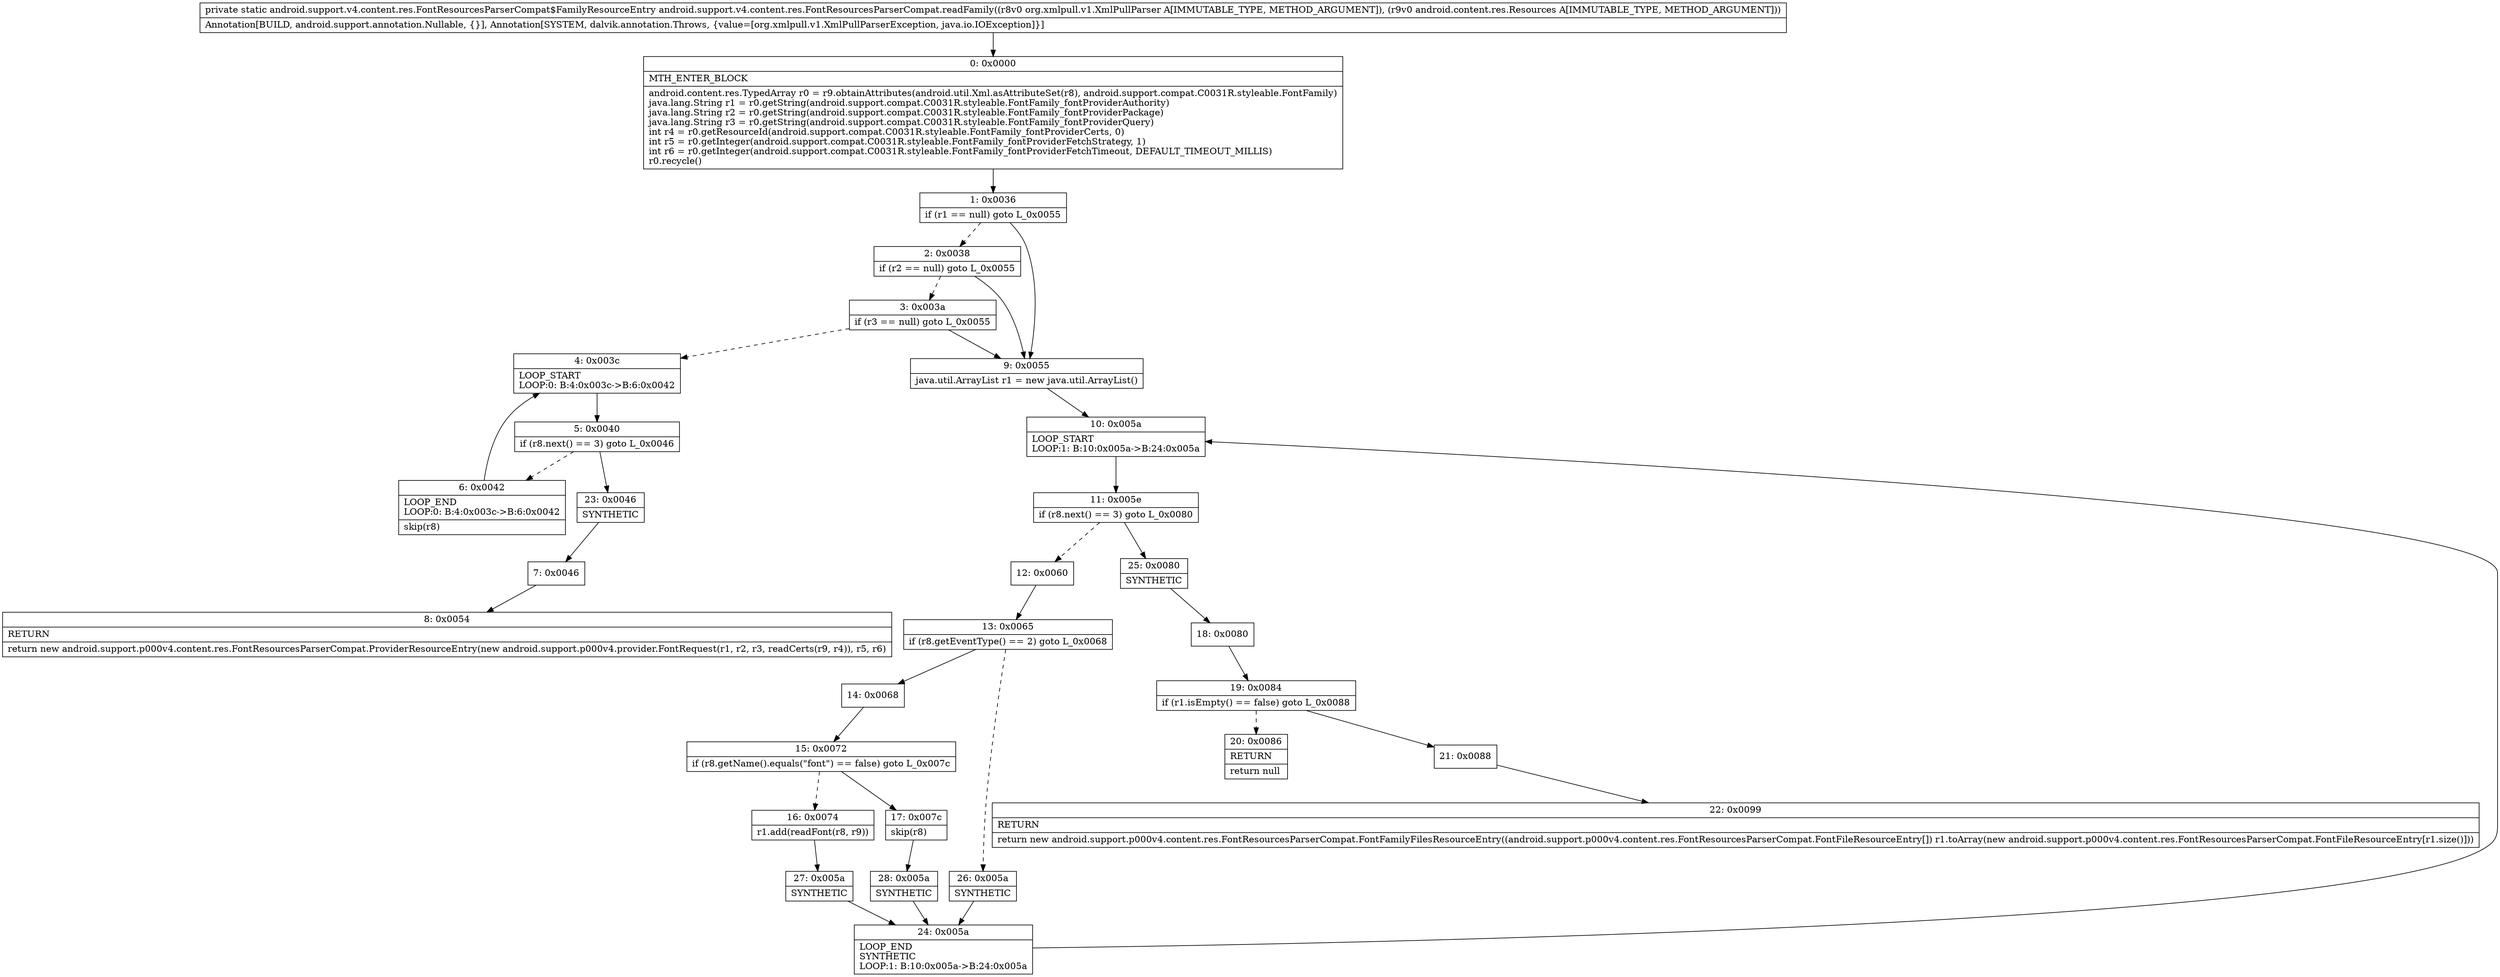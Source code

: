 digraph "CFG forandroid.support.v4.content.res.FontResourcesParserCompat.readFamily(Lorg\/xmlpull\/v1\/XmlPullParser;Landroid\/content\/res\/Resources;)Landroid\/support\/v4\/content\/res\/FontResourcesParserCompat$FamilyResourceEntry;" {
Node_0 [shape=record,label="{0\:\ 0x0000|MTH_ENTER_BLOCK\l|android.content.res.TypedArray r0 = r9.obtainAttributes(android.util.Xml.asAttributeSet(r8), android.support.compat.C0031R.styleable.FontFamily)\ljava.lang.String r1 = r0.getString(android.support.compat.C0031R.styleable.FontFamily_fontProviderAuthority)\ljava.lang.String r2 = r0.getString(android.support.compat.C0031R.styleable.FontFamily_fontProviderPackage)\ljava.lang.String r3 = r0.getString(android.support.compat.C0031R.styleable.FontFamily_fontProviderQuery)\lint r4 = r0.getResourceId(android.support.compat.C0031R.styleable.FontFamily_fontProviderCerts, 0)\lint r5 = r0.getInteger(android.support.compat.C0031R.styleable.FontFamily_fontProviderFetchStrategy, 1)\lint r6 = r0.getInteger(android.support.compat.C0031R.styleable.FontFamily_fontProviderFetchTimeout, DEFAULT_TIMEOUT_MILLIS)\lr0.recycle()\l}"];
Node_1 [shape=record,label="{1\:\ 0x0036|if (r1 == null) goto L_0x0055\l}"];
Node_2 [shape=record,label="{2\:\ 0x0038|if (r2 == null) goto L_0x0055\l}"];
Node_3 [shape=record,label="{3\:\ 0x003a|if (r3 == null) goto L_0x0055\l}"];
Node_4 [shape=record,label="{4\:\ 0x003c|LOOP_START\lLOOP:0: B:4:0x003c\-\>B:6:0x0042\l}"];
Node_5 [shape=record,label="{5\:\ 0x0040|if (r8.next() == 3) goto L_0x0046\l}"];
Node_6 [shape=record,label="{6\:\ 0x0042|LOOP_END\lLOOP:0: B:4:0x003c\-\>B:6:0x0042\l|skip(r8)\l}"];
Node_7 [shape=record,label="{7\:\ 0x0046}"];
Node_8 [shape=record,label="{8\:\ 0x0054|RETURN\l|return new android.support.p000v4.content.res.FontResourcesParserCompat.ProviderResourceEntry(new android.support.p000v4.provider.FontRequest(r1, r2, r3, readCerts(r9, r4)), r5, r6)\l}"];
Node_9 [shape=record,label="{9\:\ 0x0055|java.util.ArrayList r1 = new java.util.ArrayList()\l}"];
Node_10 [shape=record,label="{10\:\ 0x005a|LOOP_START\lLOOP:1: B:10:0x005a\-\>B:24:0x005a\l}"];
Node_11 [shape=record,label="{11\:\ 0x005e|if (r8.next() == 3) goto L_0x0080\l}"];
Node_12 [shape=record,label="{12\:\ 0x0060}"];
Node_13 [shape=record,label="{13\:\ 0x0065|if (r8.getEventType() == 2) goto L_0x0068\l}"];
Node_14 [shape=record,label="{14\:\ 0x0068}"];
Node_15 [shape=record,label="{15\:\ 0x0072|if (r8.getName().equals(\"font\") == false) goto L_0x007c\l}"];
Node_16 [shape=record,label="{16\:\ 0x0074|r1.add(readFont(r8, r9))\l}"];
Node_17 [shape=record,label="{17\:\ 0x007c|skip(r8)\l}"];
Node_18 [shape=record,label="{18\:\ 0x0080}"];
Node_19 [shape=record,label="{19\:\ 0x0084|if (r1.isEmpty() == false) goto L_0x0088\l}"];
Node_20 [shape=record,label="{20\:\ 0x0086|RETURN\l|return null\l}"];
Node_21 [shape=record,label="{21\:\ 0x0088}"];
Node_22 [shape=record,label="{22\:\ 0x0099|RETURN\l|return new android.support.p000v4.content.res.FontResourcesParserCompat.FontFamilyFilesResourceEntry((android.support.p000v4.content.res.FontResourcesParserCompat.FontFileResourceEntry[]) r1.toArray(new android.support.p000v4.content.res.FontResourcesParserCompat.FontFileResourceEntry[r1.size()]))\l}"];
Node_23 [shape=record,label="{23\:\ 0x0046|SYNTHETIC\l}"];
Node_24 [shape=record,label="{24\:\ 0x005a|LOOP_END\lSYNTHETIC\lLOOP:1: B:10:0x005a\-\>B:24:0x005a\l}"];
Node_25 [shape=record,label="{25\:\ 0x0080|SYNTHETIC\l}"];
Node_26 [shape=record,label="{26\:\ 0x005a|SYNTHETIC\l}"];
Node_27 [shape=record,label="{27\:\ 0x005a|SYNTHETIC\l}"];
Node_28 [shape=record,label="{28\:\ 0x005a|SYNTHETIC\l}"];
MethodNode[shape=record,label="{private static android.support.v4.content.res.FontResourcesParserCompat$FamilyResourceEntry android.support.v4.content.res.FontResourcesParserCompat.readFamily((r8v0 org.xmlpull.v1.XmlPullParser A[IMMUTABLE_TYPE, METHOD_ARGUMENT]), (r9v0 android.content.res.Resources A[IMMUTABLE_TYPE, METHOD_ARGUMENT]))  | Annotation[BUILD, android.support.annotation.Nullable, \{\}], Annotation[SYSTEM, dalvik.annotation.Throws, \{value=[org.xmlpull.v1.XmlPullParserException, java.io.IOException]\}]\l}"];
MethodNode -> Node_0;
Node_0 -> Node_1;
Node_1 -> Node_2[style=dashed];
Node_1 -> Node_9;
Node_2 -> Node_3[style=dashed];
Node_2 -> Node_9;
Node_3 -> Node_4[style=dashed];
Node_3 -> Node_9;
Node_4 -> Node_5;
Node_5 -> Node_6[style=dashed];
Node_5 -> Node_23;
Node_6 -> Node_4;
Node_7 -> Node_8;
Node_9 -> Node_10;
Node_10 -> Node_11;
Node_11 -> Node_12[style=dashed];
Node_11 -> Node_25;
Node_12 -> Node_13;
Node_13 -> Node_14;
Node_13 -> Node_26[style=dashed];
Node_14 -> Node_15;
Node_15 -> Node_16[style=dashed];
Node_15 -> Node_17;
Node_16 -> Node_27;
Node_17 -> Node_28;
Node_18 -> Node_19;
Node_19 -> Node_20[style=dashed];
Node_19 -> Node_21;
Node_21 -> Node_22;
Node_23 -> Node_7;
Node_24 -> Node_10;
Node_25 -> Node_18;
Node_26 -> Node_24;
Node_27 -> Node_24;
Node_28 -> Node_24;
}


